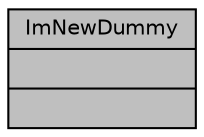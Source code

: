 digraph "ImNewDummy"
{
 // INTERACTIVE_SVG=YES
  bgcolor="transparent";
  edge [fontname="Helvetica",fontsize="10",labelfontname="Helvetica",labelfontsize="10"];
  node [fontname="Helvetica",fontsize="10",shape=record];
  Node1 [label="{ImNewDummy\n||}",height=0.2,width=0.4,color="black", fillcolor="grey75", style="filled", fontcolor="black"];
}
